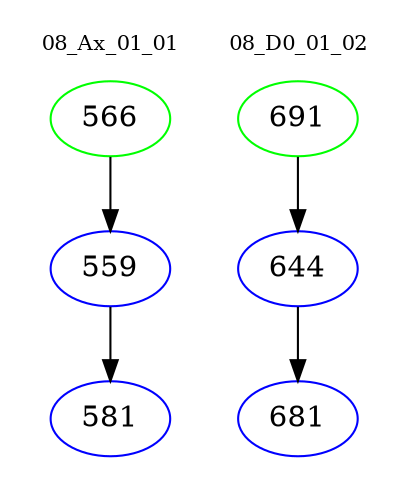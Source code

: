 digraph{
subgraph cluster_0 {
color = white
label = "08_Ax_01_01";
fontsize=10;
T0_566 [label="566", color="green"]
T0_566 -> T0_559 [color="black"]
T0_559 [label="559", color="blue"]
T0_559 -> T0_581 [color="black"]
T0_581 [label="581", color="blue"]
}
subgraph cluster_1 {
color = white
label = "08_D0_01_02";
fontsize=10;
T1_691 [label="691", color="green"]
T1_691 -> T1_644 [color="black"]
T1_644 [label="644", color="blue"]
T1_644 -> T1_681 [color="black"]
T1_681 [label="681", color="blue"]
}
}
